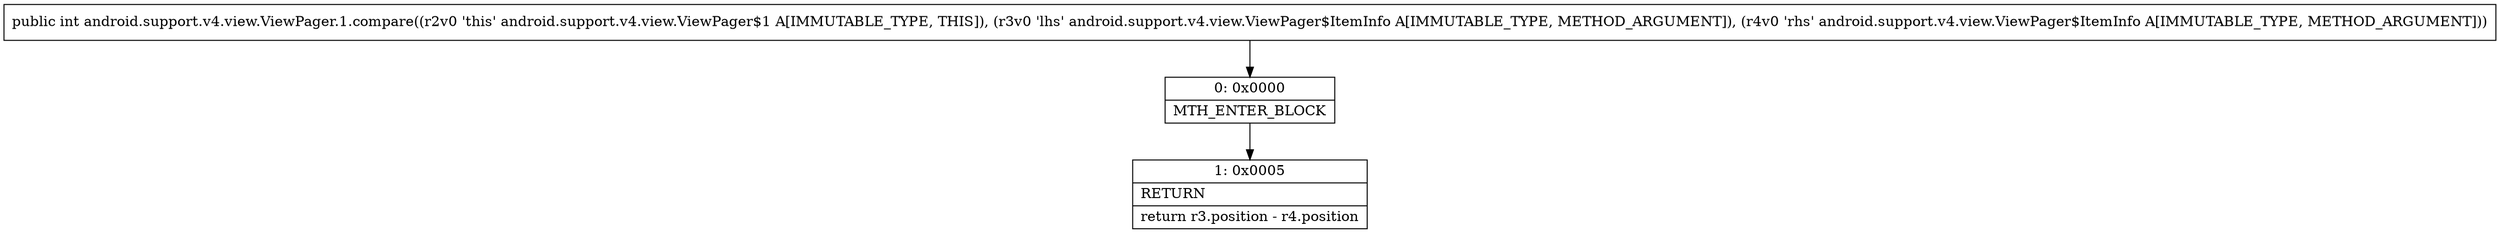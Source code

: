 digraph "CFG forandroid.support.v4.view.ViewPager.1.compare(Landroid\/support\/v4\/view\/ViewPager$ItemInfo;Landroid\/support\/v4\/view\/ViewPager$ItemInfo;)I" {
Node_0 [shape=record,label="{0\:\ 0x0000|MTH_ENTER_BLOCK\l}"];
Node_1 [shape=record,label="{1\:\ 0x0005|RETURN\l|return r3.position \- r4.position\l}"];
MethodNode[shape=record,label="{public int android.support.v4.view.ViewPager.1.compare((r2v0 'this' android.support.v4.view.ViewPager$1 A[IMMUTABLE_TYPE, THIS]), (r3v0 'lhs' android.support.v4.view.ViewPager$ItemInfo A[IMMUTABLE_TYPE, METHOD_ARGUMENT]), (r4v0 'rhs' android.support.v4.view.ViewPager$ItemInfo A[IMMUTABLE_TYPE, METHOD_ARGUMENT])) }"];
MethodNode -> Node_0;
Node_0 -> Node_1;
}

